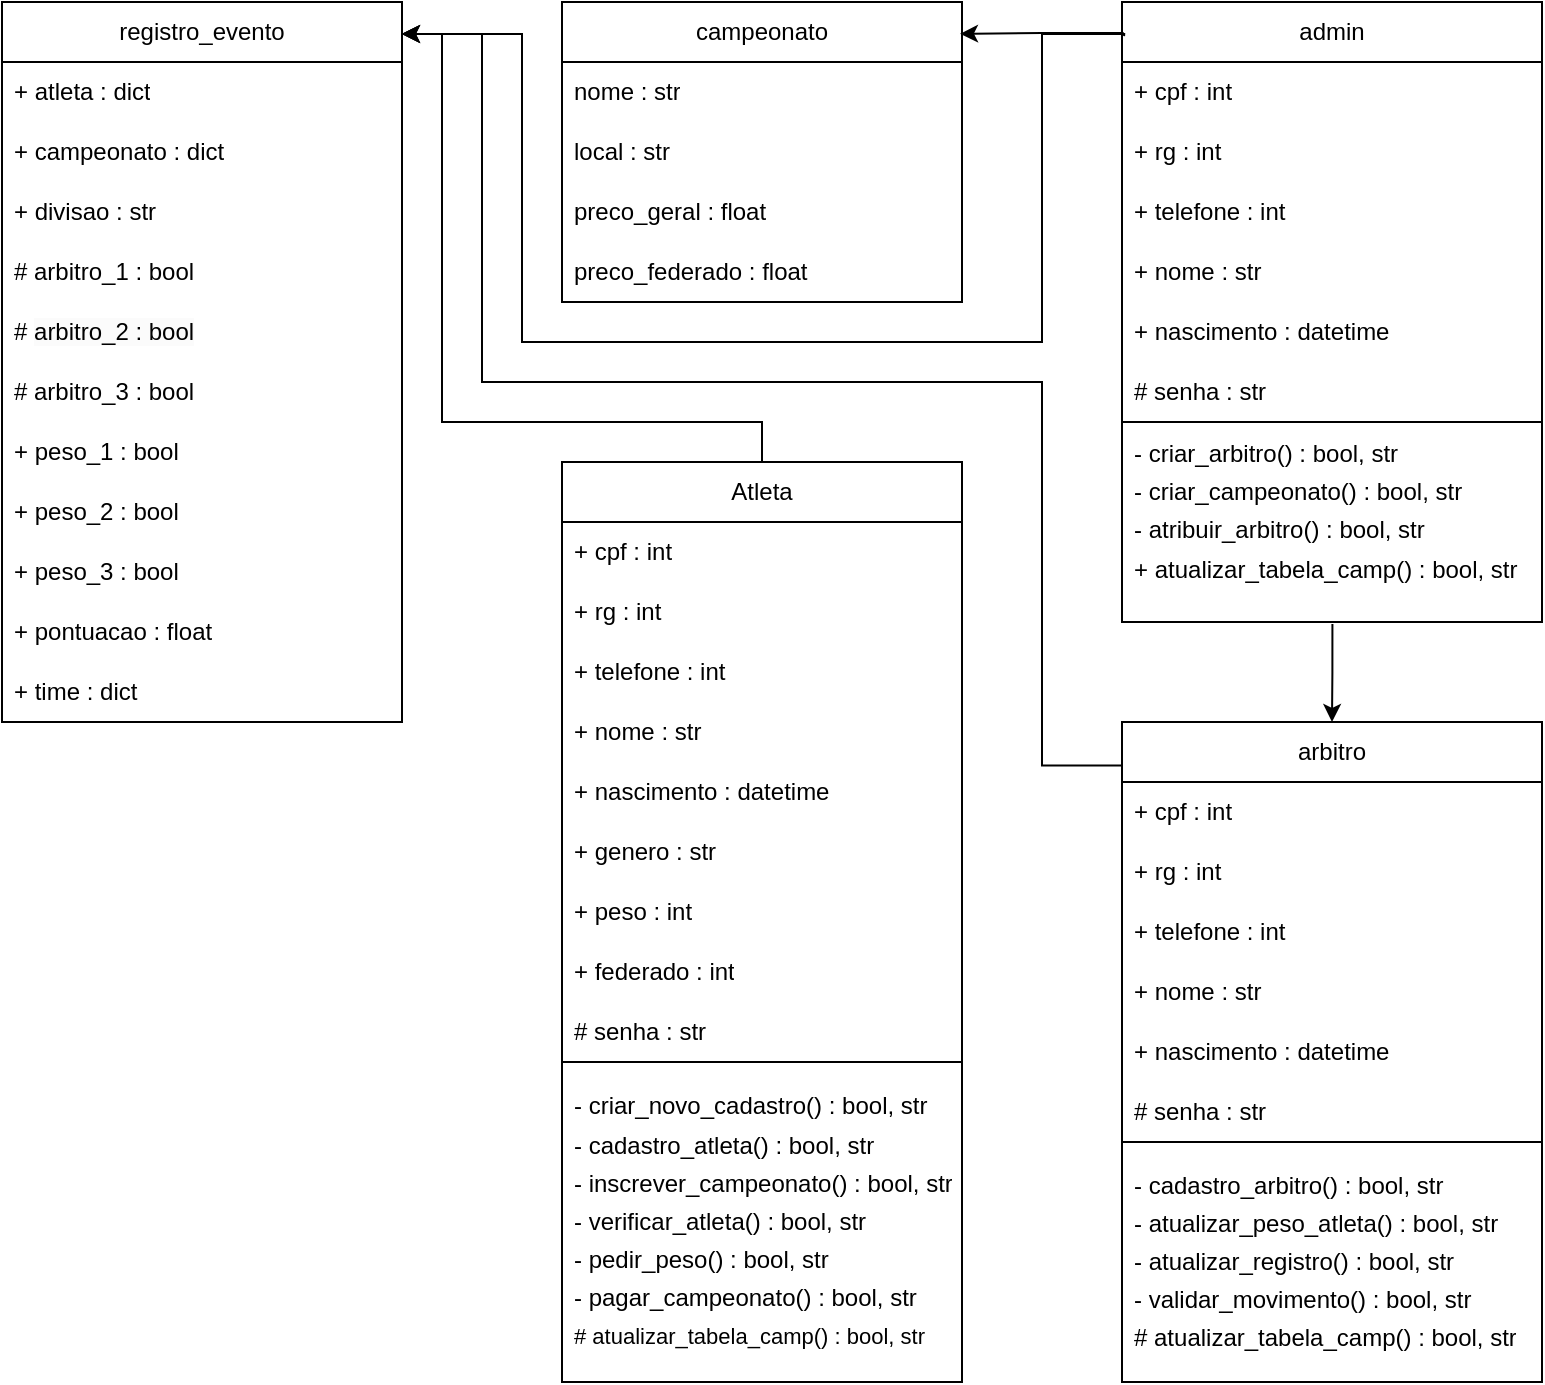 <mxfile version="26.1.3">
  <diagram id="C5RBs43oDa-KdzZeNtuy" name="Page-1">
    <mxGraphModel dx="1716" dy="842" grid="1" gridSize="10" guides="1" tooltips="1" connect="1" arrows="1" fold="1" page="1" pageScale="1" pageWidth="827" pageHeight="1169" math="0" shadow="0">
      <root>
        <mxCell id="WIyWlLk6GJQsqaUBKTNV-0" />
        <mxCell id="WIyWlLk6GJQsqaUBKTNV-1" parent="WIyWlLk6GJQsqaUBKTNV-0" />
        <mxCell id="lXzH0FcPuWWiwt3YILSo-1" value="Atleta" style="swimlane;fontStyle=0;childLayout=stackLayout;horizontal=1;startSize=30;horizontalStack=0;resizeParent=1;resizeParentMax=0;resizeLast=0;collapsible=1;marginBottom=0;whiteSpace=wrap;html=1;" parent="WIyWlLk6GJQsqaUBKTNV-1" vertex="1">
          <mxGeometry x="1000" y="300" width="200" height="460" as="geometry" />
        </mxCell>
        <mxCell id="lXzH0FcPuWWiwt3YILSo-2" value="+ cpf : int" style="text;strokeColor=none;fillColor=none;align=left;verticalAlign=middle;spacingLeft=4;spacingRight=4;overflow=hidden;points=[[0,0.5],[1,0.5]];portConstraint=eastwest;rotatable=0;whiteSpace=wrap;html=1;" parent="lXzH0FcPuWWiwt3YILSo-1" vertex="1">
          <mxGeometry y="30" width="200" height="30" as="geometry" />
        </mxCell>
        <mxCell id="lXzH0FcPuWWiwt3YILSo-3" value="+ rg : int" style="text;strokeColor=none;fillColor=none;align=left;verticalAlign=middle;spacingLeft=4;spacingRight=4;overflow=hidden;points=[[0,0.5],[1,0.5]];portConstraint=eastwest;rotatable=0;whiteSpace=wrap;html=1;" parent="lXzH0FcPuWWiwt3YILSo-1" vertex="1">
          <mxGeometry y="60" width="200" height="30" as="geometry" />
        </mxCell>
        <mxCell id="lXzH0FcPuWWiwt3YILSo-4" value="+ telefone : int&lt;span style=&quot;white-space: pre;&quot;&gt;&#x9;&lt;/span&gt;" style="text;strokeColor=none;fillColor=none;align=left;verticalAlign=middle;spacingLeft=4;spacingRight=4;overflow=hidden;points=[[0,0.5],[1,0.5]];portConstraint=eastwest;rotatable=0;whiteSpace=wrap;html=1;" parent="lXzH0FcPuWWiwt3YILSo-1" vertex="1">
          <mxGeometry y="90" width="200" height="30" as="geometry" />
        </mxCell>
        <mxCell id="lXzH0FcPuWWiwt3YILSo-5" value="+ nome : str" style="text;strokeColor=none;fillColor=none;align=left;verticalAlign=middle;spacingLeft=4;spacingRight=4;overflow=hidden;points=[[0,0.5],[1,0.5]];portConstraint=eastwest;rotatable=0;whiteSpace=wrap;html=1;" parent="lXzH0FcPuWWiwt3YILSo-1" vertex="1">
          <mxGeometry y="120" width="200" height="30" as="geometry" />
        </mxCell>
        <mxCell id="lXzH0FcPuWWiwt3YILSo-6" value="+ nascimento : datetime" style="text;strokeColor=none;fillColor=none;align=left;verticalAlign=middle;spacingLeft=4;spacingRight=4;overflow=hidden;points=[[0,0.5],[1,0.5]];portConstraint=eastwest;rotatable=0;whiteSpace=wrap;html=1;" parent="lXzH0FcPuWWiwt3YILSo-1" vertex="1">
          <mxGeometry y="150" width="200" height="30" as="geometry" />
        </mxCell>
        <mxCell id="lXzH0FcPuWWiwt3YILSo-17" value="+ genero : str" style="text;strokeColor=none;fillColor=none;align=left;verticalAlign=middle;spacingLeft=4;spacingRight=4;overflow=hidden;points=[[0,0.5],[1,0.5]];portConstraint=eastwest;rotatable=0;whiteSpace=wrap;html=1;" parent="lXzH0FcPuWWiwt3YILSo-1" vertex="1">
          <mxGeometry y="180" width="200" height="30" as="geometry" />
        </mxCell>
        <mxCell id="lXzH0FcPuWWiwt3YILSo-7" value="+ peso : int" style="text;strokeColor=none;fillColor=none;align=left;verticalAlign=middle;spacingLeft=4;spacingRight=4;overflow=hidden;points=[[0,0.5],[1,0.5]];portConstraint=eastwest;rotatable=0;whiteSpace=wrap;html=1;" parent="lXzH0FcPuWWiwt3YILSo-1" vertex="1">
          <mxGeometry y="210" width="200" height="30" as="geometry" />
        </mxCell>
        <mxCell id="lXzH0FcPuWWiwt3YILSo-18" value="+ federado : int" style="text;strokeColor=none;fillColor=none;align=left;verticalAlign=middle;spacingLeft=4;spacingRight=4;overflow=hidden;points=[[0,0.5],[1,0.5]];portConstraint=eastwest;rotatable=0;whiteSpace=wrap;html=1;" parent="lXzH0FcPuWWiwt3YILSo-1" vertex="1">
          <mxGeometry y="240" width="200" height="30" as="geometry" />
        </mxCell>
        <mxCell id="lXzH0FcPuWWiwt3YILSo-19" value="# senha : str" style="text;strokeColor=none;fillColor=none;align=left;verticalAlign=middle;spacingLeft=4;spacingRight=4;overflow=hidden;points=[[0,0.5],[1,0.5]];portConstraint=eastwest;rotatable=0;whiteSpace=wrap;html=1;" parent="lXzH0FcPuWWiwt3YILSo-1" vertex="1">
          <mxGeometry y="270" width="200" height="30" as="geometry" />
        </mxCell>
        <mxCell id="lXzH0FcPuWWiwt3YILSo-27" value="&lt;div style=&quot;line-height: 160%;&quot;&gt;- criar_novo_cadastro() : bool, str&lt;div&gt;- cadastro_atleta() : bool, str&lt;/div&gt;&lt;div&gt;- inscrever_campeonato() : bool, str&lt;/div&gt;&lt;div&gt;- verificar_atleta() : bool, str&lt;/div&gt;&lt;div&gt;- pedir_peso() : bool, str&lt;/div&gt;&lt;div&gt;- pagar_campeonato() : bool, str&lt;/div&gt;&lt;div&gt;&lt;font style=&quot;font-size: 11px;&quot;&gt;# atualizar_tabela_camp() : bool, str&lt;/font&gt;&lt;/div&gt;&lt;/div&gt;" style="text;strokeColor=default;fillColor=none;align=left;verticalAlign=middle;spacingLeft=4;spacingRight=4;overflow=hidden;points=[[0,0.5],[1,0.5]];portConstraint=eastwest;rotatable=0;whiteSpace=wrap;html=1;" parent="lXzH0FcPuWWiwt3YILSo-1" vertex="1">
          <mxGeometry y="300" width="200" height="160" as="geometry" />
        </mxCell>
        <mxCell id="lXzH0FcPuWWiwt3YILSo-10" value="admin" style="swimlane;fontStyle=0;childLayout=stackLayout;horizontal=1;startSize=30;horizontalStack=0;resizeParent=1;resizeParentMax=0;resizeLast=0;collapsible=1;marginBottom=0;whiteSpace=wrap;html=1;" parent="WIyWlLk6GJQsqaUBKTNV-1" vertex="1">
          <mxGeometry x="1280" y="70" width="210" height="310" as="geometry" />
        </mxCell>
        <mxCell id="lXzH0FcPuWWiwt3YILSo-11" value="+ cpf : int" style="text;strokeColor=none;fillColor=none;align=left;verticalAlign=middle;spacingLeft=4;spacingRight=4;overflow=hidden;points=[[0,0.5],[1,0.5]];portConstraint=eastwest;rotatable=0;whiteSpace=wrap;html=1;" parent="lXzH0FcPuWWiwt3YILSo-10" vertex="1">
          <mxGeometry y="30" width="210" height="30" as="geometry" />
        </mxCell>
        <mxCell id="lXzH0FcPuWWiwt3YILSo-12" value="+ rg : int" style="text;strokeColor=none;fillColor=none;align=left;verticalAlign=middle;spacingLeft=4;spacingRight=4;overflow=hidden;points=[[0,0.5],[1,0.5]];portConstraint=eastwest;rotatable=0;whiteSpace=wrap;html=1;" parent="lXzH0FcPuWWiwt3YILSo-10" vertex="1">
          <mxGeometry y="60" width="210" height="30" as="geometry" />
        </mxCell>
        <mxCell id="lXzH0FcPuWWiwt3YILSo-13" value="+ telefone : int&lt;span style=&quot;white-space: pre;&quot;&gt;&#x9;&lt;/span&gt;" style="text;strokeColor=none;fillColor=none;align=left;verticalAlign=middle;spacingLeft=4;spacingRight=4;overflow=hidden;points=[[0,0.5],[1,0.5]];portConstraint=eastwest;rotatable=0;whiteSpace=wrap;html=1;" parent="lXzH0FcPuWWiwt3YILSo-10" vertex="1">
          <mxGeometry y="90" width="210" height="30" as="geometry" />
        </mxCell>
        <mxCell id="lXzH0FcPuWWiwt3YILSo-14" value="+ nome : str" style="text;strokeColor=none;fillColor=none;align=left;verticalAlign=middle;spacingLeft=4;spacingRight=4;overflow=hidden;points=[[0,0.5],[1,0.5]];portConstraint=eastwest;rotatable=0;whiteSpace=wrap;html=1;" parent="lXzH0FcPuWWiwt3YILSo-10" vertex="1">
          <mxGeometry y="120" width="210" height="30" as="geometry" />
        </mxCell>
        <mxCell id="lXzH0FcPuWWiwt3YILSo-15" value="+ nascimento : datetime" style="text;strokeColor=none;fillColor=none;align=left;verticalAlign=middle;spacingLeft=4;spacingRight=4;overflow=hidden;points=[[0,0.5],[1,0.5]];portConstraint=eastwest;rotatable=0;whiteSpace=wrap;html=1;" parent="lXzH0FcPuWWiwt3YILSo-10" vertex="1">
          <mxGeometry y="150" width="210" height="30" as="geometry" />
        </mxCell>
        <mxCell id="lXzH0FcPuWWiwt3YILSo-16" value="# senha : str" style="text;strokeColor=none;fillColor=none;align=left;verticalAlign=middle;spacingLeft=4;spacingRight=4;overflow=hidden;points=[[0,0.5],[1,0.5]];portConstraint=eastwest;rotatable=0;whiteSpace=wrap;html=1;" parent="lXzH0FcPuWWiwt3YILSo-10" vertex="1">
          <mxGeometry y="180" width="210" height="30" as="geometry" />
        </mxCell>
        <mxCell id="lXzH0FcPuWWiwt3YILSo-29" value="&lt;div style=&quot;line-height: 160%;&quot;&gt;&lt;div&gt;&lt;span style=&quot;background-color: transparent; color: light-dark(rgb(0, 0, 0), rgb(255, 255, 255));&quot;&gt;- criar_arbitro()&lt;/span&gt; : bool, str&lt;/div&gt;&lt;div&gt;- criar_campeonato() : bool, str&lt;/div&gt;&lt;div&gt;- atribuir_arbitro() : bool, str&lt;/div&gt;&lt;div&gt;+ atualizar_tabela_camp() : bool, str&lt;/div&gt;&lt;div&gt;&lt;br&gt;&lt;/div&gt;&lt;div&gt;&lt;br&gt;&lt;/div&gt;&lt;/div&gt;" style="text;strokeColor=default;fillColor=none;align=left;verticalAlign=top;spacingLeft=4;spacingRight=4;overflow=hidden;points=[[0,0.5],[1,0.5]];portConstraint=eastwest;rotatable=0;whiteSpace=wrap;html=1;" parent="lXzH0FcPuWWiwt3YILSo-10" vertex="1">
          <mxGeometry y="210" width="210" height="100" as="geometry" />
        </mxCell>
        <mxCell id="lXzH0FcPuWWiwt3YILSo-20" value="&lt;div&gt;campeonato&lt;/div&gt;" style="swimlane;fontStyle=0;childLayout=stackLayout;horizontal=1;startSize=30;horizontalStack=0;resizeParent=1;resizeParentMax=0;resizeLast=0;collapsible=1;marginBottom=0;whiteSpace=wrap;html=1;" parent="WIyWlLk6GJQsqaUBKTNV-1" vertex="1">
          <mxGeometry x="1000" y="70" width="200" height="150" as="geometry" />
        </mxCell>
        <mxCell id="lXzH0FcPuWWiwt3YILSo-21" value="nome : str" style="text;strokeColor=none;fillColor=none;align=left;verticalAlign=middle;spacingLeft=4;spacingRight=4;overflow=hidden;points=[[0,0.5],[1,0.5]];portConstraint=eastwest;rotatable=0;whiteSpace=wrap;html=1;" parent="lXzH0FcPuWWiwt3YILSo-20" vertex="1">
          <mxGeometry y="30" width="200" height="30" as="geometry" />
        </mxCell>
        <mxCell id="lXzH0FcPuWWiwt3YILSo-22" value="local : str" style="text;strokeColor=none;fillColor=none;align=left;verticalAlign=middle;spacingLeft=4;spacingRight=4;overflow=hidden;points=[[0,0.5],[1,0.5]];portConstraint=eastwest;rotatable=0;whiteSpace=wrap;html=1;" parent="lXzH0FcPuWWiwt3YILSo-20" vertex="1">
          <mxGeometry y="60" width="200" height="30" as="geometry" />
        </mxCell>
        <mxCell id="lXzH0FcPuWWiwt3YILSo-23" value="preco_geral : float" style="text;strokeColor=none;fillColor=none;align=left;verticalAlign=middle;spacingLeft=4;spacingRight=4;overflow=hidden;points=[[0,0.5],[1,0.5]];portConstraint=eastwest;rotatable=0;whiteSpace=wrap;html=1;" parent="lXzH0FcPuWWiwt3YILSo-20" vertex="1">
          <mxGeometry y="90" width="200" height="30" as="geometry" />
        </mxCell>
        <mxCell id="lXzH0FcPuWWiwt3YILSo-24" value="preco_federado : float" style="text;strokeColor=none;fillColor=none;align=left;verticalAlign=middle;spacingLeft=4;spacingRight=4;overflow=hidden;points=[[0,0.5],[1,0.5]];portConstraint=eastwest;rotatable=0;whiteSpace=wrap;html=1;" parent="lXzH0FcPuWWiwt3YILSo-20" vertex="1">
          <mxGeometry y="120" width="200" height="30" as="geometry" />
        </mxCell>
        <mxCell id="lXzH0FcPuWWiwt3YILSo-31" value="registro_evento" style="swimlane;fontStyle=0;childLayout=stackLayout;horizontal=1;startSize=30;horizontalStack=0;resizeParent=1;resizeParentMax=0;resizeLast=0;collapsible=1;marginBottom=0;whiteSpace=wrap;html=1;" parent="WIyWlLk6GJQsqaUBKTNV-1" vertex="1">
          <mxGeometry x="720" y="70" width="200" height="360" as="geometry" />
        </mxCell>
        <mxCell id="lXzH0FcPuWWiwt3YILSo-32" value="+ atleta : dict" style="text;strokeColor=none;fillColor=none;align=left;verticalAlign=middle;spacingLeft=4;spacingRight=4;overflow=hidden;points=[[0,0.5],[1,0.5]];portConstraint=eastwest;rotatable=0;whiteSpace=wrap;html=1;" parent="lXzH0FcPuWWiwt3YILSo-31" vertex="1">
          <mxGeometry y="30" width="200" height="30" as="geometry" />
        </mxCell>
        <mxCell id="lXzH0FcPuWWiwt3YILSo-79" value="+ campeonato : dict" style="text;strokeColor=none;fillColor=none;align=left;verticalAlign=middle;spacingLeft=4;spacingRight=4;overflow=hidden;points=[[0,0.5],[1,0.5]];portConstraint=eastwest;rotatable=0;whiteSpace=wrap;html=1;" parent="lXzH0FcPuWWiwt3YILSo-31" vertex="1">
          <mxGeometry y="60" width="200" height="30" as="geometry" />
        </mxCell>
        <mxCell id="W2GzJmrSKxDNacuMXvdK-12" value="&lt;div&gt;+ divisao : str&lt;/div&gt;" style="text;strokeColor=none;fillColor=none;align=left;verticalAlign=middle;spacingLeft=4;spacingRight=4;overflow=hidden;points=[[0,0.5],[1,0.5]];portConstraint=eastwest;rotatable=0;whiteSpace=wrap;html=1;" vertex="1" parent="lXzH0FcPuWWiwt3YILSo-31">
          <mxGeometry y="90" width="200" height="30" as="geometry" />
        </mxCell>
        <mxCell id="lXzH0FcPuWWiwt3YILSo-78" value="# arbitro_1 : bool" style="text;strokeColor=none;fillColor=none;align=left;verticalAlign=middle;spacingLeft=4;spacingRight=4;overflow=hidden;points=[[0,0.5],[1,0.5]];portConstraint=eastwest;rotatable=0;whiteSpace=wrap;html=1;" parent="lXzH0FcPuWWiwt3YILSo-31" vertex="1">
          <mxGeometry y="120" width="200" height="30" as="geometry" />
        </mxCell>
        <mxCell id="lXzH0FcPuWWiwt3YILSo-33" value="# &lt;span style=&quot;background-color: light-dark(rgb(251, 251, 251), rgb(21, 21, 21)); color: light-dark(rgb(0, 0, 0), rgb(237, 237, 237));&quot;&gt;arbitro_2 : bool&lt;/span&gt;" style="text;strokeColor=none;fillColor=none;align=left;verticalAlign=middle;spacingLeft=4;spacingRight=4;overflow=hidden;points=[[0,0.5],[1,0.5]];portConstraint=eastwest;rotatable=0;whiteSpace=wrap;html=1;" parent="lXzH0FcPuWWiwt3YILSo-31" vertex="1">
          <mxGeometry y="150" width="200" height="30" as="geometry" />
        </mxCell>
        <mxCell id="lXzH0FcPuWWiwt3YILSo-34" value="&lt;div&gt;# arbitro_3 : bool&lt;/div&gt;" style="text;strokeColor=none;fillColor=none;align=left;verticalAlign=middle;spacingLeft=4;spacingRight=4;overflow=hidden;points=[[0,0.5],[1,0.5]];portConstraint=eastwest;rotatable=0;whiteSpace=wrap;html=1;" parent="lXzH0FcPuWWiwt3YILSo-31" vertex="1">
          <mxGeometry y="180" width="200" height="30" as="geometry" />
        </mxCell>
        <mxCell id="lXzH0FcPuWWiwt3YILSo-63" value="+ peso_1 : bool" style="text;strokeColor=none;fillColor=none;align=left;verticalAlign=middle;spacingLeft=4;spacingRight=4;overflow=hidden;points=[[0,0.5],[1,0.5]];portConstraint=eastwest;rotatable=0;whiteSpace=wrap;html=1;" parent="lXzH0FcPuWWiwt3YILSo-31" vertex="1">
          <mxGeometry y="210" width="200" height="30" as="geometry" />
        </mxCell>
        <mxCell id="lXzH0FcPuWWiwt3YILSo-71" value="+ peso_2 : bool" style="text;strokeColor=none;fillColor=none;align=left;verticalAlign=middle;spacingLeft=4;spacingRight=4;overflow=hidden;points=[[0,0.5],[1,0.5]];portConstraint=eastwest;rotatable=0;whiteSpace=wrap;html=1;" parent="lXzH0FcPuWWiwt3YILSo-31" vertex="1">
          <mxGeometry y="240" width="200" height="30" as="geometry" />
        </mxCell>
        <mxCell id="lXzH0FcPuWWiwt3YILSo-70" value="+ peso_3 : bool" style="text;strokeColor=none;fillColor=none;align=left;verticalAlign=middle;spacingLeft=4;spacingRight=4;overflow=hidden;points=[[0,0.5],[1,0.5]];portConstraint=eastwest;rotatable=0;whiteSpace=wrap;html=1;" parent="lXzH0FcPuWWiwt3YILSo-31" vertex="1">
          <mxGeometry y="270" width="200" height="30" as="geometry" />
        </mxCell>
        <mxCell id="W2GzJmrSKxDNacuMXvdK-11" value="+ pontuacao : float" style="text;strokeColor=none;fillColor=none;align=left;verticalAlign=middle;spacingLeft=4;spacingRight=4;overflow=hidden;points=[[0,0.5],[1,0.5]];portConstraint=eastwest;rotatable=0;whiteSpace=wrap;html=1;" vertex="1" parent="lXzH0FcPuWWiwt3YILSo-31">
          <mxGeometry y="300" width="200" height="30" as="geometry" />
        </mxCell>
        <mxCell id="W2GzJmrSKxDNacuMXvdK-18" value="+ time : dict" style="text;strokeColor=none;fillColor=none;align=left;verticalAlign=middle;spacingLeft=4;spacingRight=4;overflow=hidden;points=[[0,0.5],[1,0.5]];portConstraint=eastwest;rotatable=0;whiteSpace=wrap;html=1;" vertex="1" parent="lXzH0FcPuWWiwt3YILSo-31">
          <mxGeometry y="330" width="200" height="30" as="geometry" />
        </mxCell>
        <mxCell id="W2GzJmrSKxDNacuMXvdK-16" value="" style="edgeStyle=orthogonalEdgeStyle;rounded=0;orthogonalLoop=1;jettySize=auto;html=1;exitX=0.02;exitY=0.066;exitDx=0;exitDy=0;exitPerimeter=0;entryX=0.999;entryY=0.044;entryDx=0;entryDy=0;entryPerimeter=0;" edge="1" parent="WIyWlLk6GJQsqaUBKTNV-1" source="lXzH0FcPuWWiwt3YILSo-48" target="lXzH0FcPuWWiwt3YILSo-31">
          <mxGeometry relative="1" as="geometry">
            <mxPoint x="930" y="90" as="targetPoint" />
            <Array as="points">
              <mxPoint x="1240" y="452" />
              <mxPoint x="1240" y="260" />
              <mxPoint x="960" y="260" />
              <mxPoint x="960" y="86" />
              <mxPoint x="920" y="86" />
            </Array>
          </mxGeometry>
        </mxCell>
        <mxCell id="lXzH0FcPuWWiwt3YILSo-48" value="arbitro" style="swimlane;fontStyle=0;childLayout=stackLayout;horizontal=1;startSize=30;horizontalStack=0;resizeParent=1;resizeParentMax=0;resizeLast=0;collapsible=1;marginBottom=0;whiteSpace=wrap;html=1;" parent="WIyWlLk6GJQsqaUBKTNV-1" vertex="1">
          <mxGeometry x="1280" y="430" width="210" height="330" as="geometry" />
        </mxCell>
        <mxCell id="lXzH0FcPuWWiwt3YILSo-49" value="+ cpf : int" style="text;strokeColor=none;fillColor=none;align=left;verticalAlign=middle;spacingLeft=4;spacingRight=4;overflow=hidden;points=[[0,0.5],[1,0.5]];portConstraint=eastwest;rotatable=0;whiteSpace=wrap;html=1;" parent="lXzH0FcPuWWiwt3YILSo-48" vertex="1">
          <mxGeometry y="30" width="210" height="30" as="geometry" />
        </mxCell>
        <mxCell id="lXzH0FcPuWWiwt3YILSo-50" value="+ rg : int" style="text;strokeColor=none;fillColor=none;align=left;verticalAlign=middle;spacingLeft=4;spacingRight=4;overflow=hidden;points=[[0,0.5],[1,0.5]];portConstraint=eastwest;rotatable=0;whiteSpace=wrap;html=1;" parent="lXzH0FcPuWWiwt3YILSo-48" vertex="1">
          <mxGeometry y="60" width="210" height="30" as="geometry" />
        </mxCell>
        <mxCell id="lXzH0FcPuWWiwt3YILSo-51" value="+ telefone : int&lt;span style=&quot;white-space: pre;&quot;&gt;&#x9;&lt;/span&gt;" style="text;strokeColor=none;fillColor=none;align=left;verticalAlign=middle;spacingLeft=4;spacingRight=4;overflow=hidden;points=[[0,0.5],[1,0.5]];portConstraint=eastwest;rotatable=0;whiteSpace=wrap;html=1;" parent="lXzH0FcPuWWiwt3YILSo-48" vertex="1">
          <mxGeometry y="90" width="210" height="30" as="geometry" />
        </mxCell>
        <mxCell id="lXzH0FcPuWWiwt3YILSo-52" value="+ nome : str" style="text;strokeColor=none;fillColor=none;align=left;verticalAlign=middle;spacingLeft=4;spacingRight=4;overflow=hidden;points=[[0,0.5],[1,0.5]];portConstraint=eastwest;rotatable=0;whiteSpace=wrap;html=1;" parent="lXzH0FcPuWWiwt3YILSo-48" vertex="1">
          <mxGeometry y="120" width="210" height="30" as="geometry" />
        </mxCell>
        <mxCell id="lXzH0FcPuWWiwt3YILSo-53" value="+ nascimento : datetime" style="text;strokeColor=none;fillColor=none;align=left;verticalAlign=middle;spacingLeft=4;spacingRight=4;overflow=hidden;points=[[0,0.5],[1,0.5]];portConstraint=eastwest;rotatable=0;whiteSpace=wrap;html=1;" parent="lXzH0FcPuWWiwt3YILSo-48" vertex="1">
          <mxGeometry y="150" width="210" height="30" as="geometry" />
        </mxCell>
        <mxCell id="lXzH0FcPuWWiwt3YILSo-54" value="# senha : str" style="text;strokeColor=none;fillColor=none;align=left;verticalAlign=middle;spacingLeft=4;spacingRight=4;overflow=hidden;points=[[0,0.5],[1,0.5]];portConstraint=eastwest;rotatable=0;whiteSpace=wrap;html=1;" parent="lXzH0FcPuWWiwt3YILSo-48" vertex="1">
          <mxGeometry y="180" width="210" height="30" as="geometry" />
        </mxCell>
        <mxCell id="lXzH0FcPuWWiwt3YILSo-60" value="&lt;div style=&quot;line-height: 160%;&quot;&gt;- cadastro_arbitro()  : bool, str&lt;div&gt;- atualizar_peso_atleta() : bool, str&lt;/div&gt;&lt;div&gt;- atualizar_registro() : bool, str&lt;/div&gt;&lt;div&gt;- validar_movimento() : bool, str&lt;/div&gt;&lt;div&gt;# atualizar_tabela_camp() : bool, str&lt;/div&gt;&lt;/div&gt;" style="text;strokeColor=default;fillColor=none;align=left;verticalAlign=middle;spacingLeft=4;spacingRight=4;overflow=hidden;points=[[0,0.5],[1,0.5]];portConstraint=eastwest;rotatable=0;whiteSpace=wrap;html=1;" parent="lXzH0FcPuWWiwt3YILSo-48" vertex="1">
          <mxGeometry y="210" width="210" height="120" as="geometry" />
        </mxCell>
        <mxCell id="lXzH0FcPuWWiwt3YILSo-95" value="" style="edgeStyle=orthogonalEdgeStyle;rounded=0;orthogonalLoop=1;jettySize=auto;html=1;entryX=0.995;entryY=0.106;entryDx=0;entryDy=0;entryPerimeter=0;exitX=0.004;exitY=0.05;exitDx=0;exitDy=0;exitPerimeter=0;" parent="WIyWlLk6GJQsqaUBKTNV-1" source="lXzH0FcPuWWiwt3YILSo-10" target="lXzH0FcPuWWiwt3YILSo-20" edge="1">
          <mxGeometry relative="1" as="geometry" />
        </mxCell>
        <mxCell id="lXzH0FcPuWWiwt3YILSo-100" style="edgeStyle=orthogonalEdgeStyle;rounded=0;orthogonalLoop=1;jettySize=auto;html=1;exitX=0.501;exitY=1.01;exitDx=0;exitDy=0;exitPerimeter=0;entryX=0.5;entryY=0;entryDx=0;entryDy=0;" parent="WIyWlLk6GJQsqaUBKTNV-1" source="lXzH0FcPuWWiwt3YILSo-29" edge="1" target="lXzH0FcPuWWiwt3YILSo-48">
          <mxGeometry relative="1" as="geometry">
            <mxPoint x="1359" y="395" as="targetPoint" />
          </mxGeometry>
        </mxCell>
        <mxCell id="W2GzJmrSKxDNacuMXvdK-14" style="edgeStyle=orthogonalEdgeStyle;rounded=0;orthogonalLoop=1;jettySize=auto;html=1;exitX=0.5;exitY=0;exitDx=0;exitDy=0;" edge="1" parent="WIyWlLk6GJQsqaUBKTNV-1" source="lXzH0FcPuWWiwt3YILSo-1">
          <mxGeometry relative="1" as="geometry">
            <mxPoint x="920" y="86" as="targetPoint" />
            <Array as="points">
              <mxPoint x="1100" y="280" />
              <mxPoint x="940" y="280" />
              <mxPoint x="940" y="86" />
            </Array>
          </mxGeometry>
        </mxCell>
        <mxCell id="W2GzJmrSKxDNacuMXvdK-15" style="edgeStyle=orthogonalEdgeStyle;rounded=0;orthogonalLoop=1;jettySize=auto;html=1;exitX=0.005;exitY=0.055;exitDx=0;exitDy=0;exitPerimeter=0;" edge="1" parent="WIyWlLk6GJQsqaUBKTNV-1" source="lXzH0FcPuWWiwt3YILSo-10">
          <mxGeometry relative="1" as="geometry">
            <mxPoint x="1240" y="220" as="sourcePoint" />
            <mxPoint x="920" y="86" as="targetPoint" />
            <Array as="points">
              <mxPoint x="1281" y="86" />
              <mxPoint x="1240" y="86" />
              <mxPoint x="1240" y="240" />
              <mxPoint x="980" y="240" />
              <mxPoint x="980" y="86" />
            </Array>
          </mxGeometry>
        </mxCell>
      </root>
    </mxGraphModel>
  </diagram>
</mxfile>
